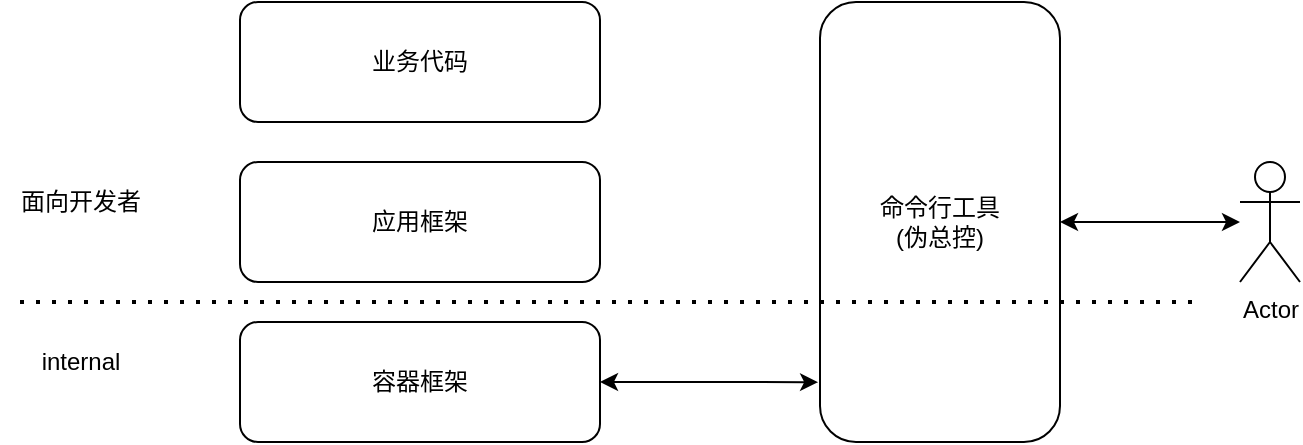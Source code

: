 <mxfile version="13.5.9" type="github">
  <diagram id="n4www6ECSHv2gT_Rec8N" name="Page-1">
    <mxGraphModel dx="2066" dy="1154" grid="1" gridSize="10" guides="1" tooltips="1" connect="1" arrows="1" fold="1" page="1" pageScale="1" pageWidth="827" pageHeight="1169" math="0" shadow="0">
      <root>
        <mxCell id="0" />
        <mxCell id="1" parent="0" />
        <mxCell id="LC9Wi4Wx6myGLIoR1kHM-6" style="edgeStyle=orthogonalEdgeStyle;rounded=0;orthogonalLoop=1;jettySize=auto;html=1;entryX=-0.008;entryY=0.864;entryDx=0;entryDy=0;entryPerimeter=0;startArrow=classic;startFill=1;" edge="1" parent="1" source="LC9Wi4Wx6myGLIoR1kHM-1" target="LC9Wi4Wx6myGLIoR1kHM-4">
          <mxGeometry relative="1" as="geometry" />
        </mxCell>
        <mxCell id="LC9Wi4Wx6myGLIoR1kHM-1" value="容器框架" style="rounded=1;whiteSpace=wrap;html=1;" vertex="1" parent="1">
          <mxGeometry x="270" y="290" width="180" height="60" as="geometry" />
        </mxCell>
        <mxCell id="LC9Wi4Wx6myGLIoR1kHM-2" value="业务代码" style="rounded=1;whiteSpace=wrap;html=1;" vertex="1" parent="1">
          <mxGeometry x="270" y="130" width="180" height="60" as="geometry" />
        </mxCell>
        <mxCell id="LC9Wi4Wx6myGLIoR1kHM-3" value="应用框架" style="rounded=1;whiteSpace=wrap;html=1;" vertex="1" parent="1">
          <mxGeometry x="270" y="210" width="180" height="60" as="geometry" />
        </mxCell>
        <mxCell id="LC9Wi4Wx6myGLIoR1kHM-4" value="命令行工具&lt;br&gt;(伪总控)" style="rounded=1;whiteSpace=wrap;html=1;" vertex="1" parent="1">
          <mxGeometry x="560" y="130" width="120" height="220" as="geometry" />
        </mxCell>
        <mxCell id="LC9Wi4Wx6myGLIoR1kHM-5" value="" style="endArrow=none;dashed=1;html=1;dashPattern=1 3;strokeWidth=2;" edge="1" parent="1">
          <mxGeometry width="50" height="50" relative="1" as="geometry">
            <mxPoint x="160" y="280" as="sourcePoint" />
            <mxPoint x="750" y="280" as="targetPoint" />
          </mxGeometry>
        </mxCell>
        <mxCell id="LC9Wi4Wx6myGLIoR1kHM-8" style="edgeStyle=orthogonalEdgeStyle;rounded=0;orthogonalLoop=1;jettySize=auto;html=1;startArrow=classic;startFill=1;" edge="1" parent="1" source="LC9Wi4Wx6myGLIoR1kHM-7" target="LC9Wi4Wx6myGLIoR1kHM-4">
          <mxGeometry relative="1" as="geometry" />
        </mxCell>
        <mxCell id="LC9Wi4Wx6myGLIoR1kHM-7" value="Actor" style="shape=umlActor;verticalLabelPosition=bottom;verticalAlign=top;html=1;outlineConnect=0;" vertex="1" parent="1">
          <mxGeometry x="770" y="210" width="30" height="60" as="geometry" />
        </mxCell>
        <mxCell id="LC9Wi4Wx6myGLIoR1kHM-11" value="面向开发者" style="text;html=1;align=center;verticalAlign=middle;resizable=0;points=[];autosize=1;" vertex="1" parent="1">
          <mxGeometry x="150" y="220" width="80" height="20" as="geometry" />
        </mxCell>
        <mxCell id="LC9Wi4Wx6myGLIoR1kHM-12" value="internal" style="text;html=1;align=center;verticalAlign=middle;resizable=0;points=[];autosize=1;" vertex="1" parent="1">
          <mxGeometry x="165" y="300" width="50" height="20" as="geometry" />
        </mxCell>
      </root>
    </mxGraphModel>
  </diagram>
</mxfile>
